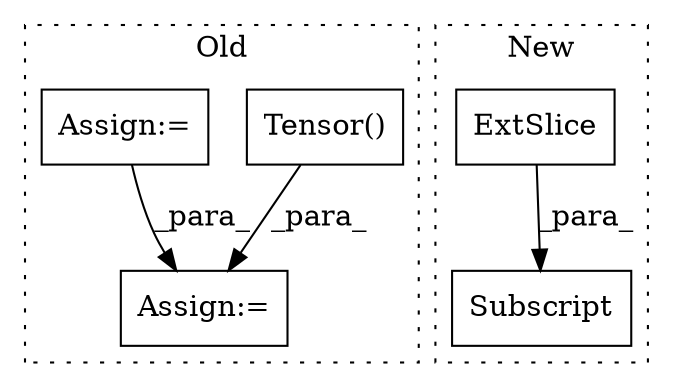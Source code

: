 digraph G {
subgraph cluster0 {
1 [label="Tensor()" a="75" s="960,984" l="13,1" shape="box"];
4 [label="Assign:=" a="68" s="1316" l="4" shape="box"];
5 [label="Assign:=" a="68" s="1007" l="3" shape="box"];
label = "Old";
style="dotted";
}
subgraph cluster1 {
2 [label="Subscript" a="63" s="1439,0" l="14,0" shape="box"];
3 [label="ExtSlice" a="85" s="1439" l="4" shape="box"];
label = "New";
style="dotted";
}
1 -> 4 [label="_para_"];
3 -> 2 [label="_para_"];
5 -> 4 [label="_para_"];
}
